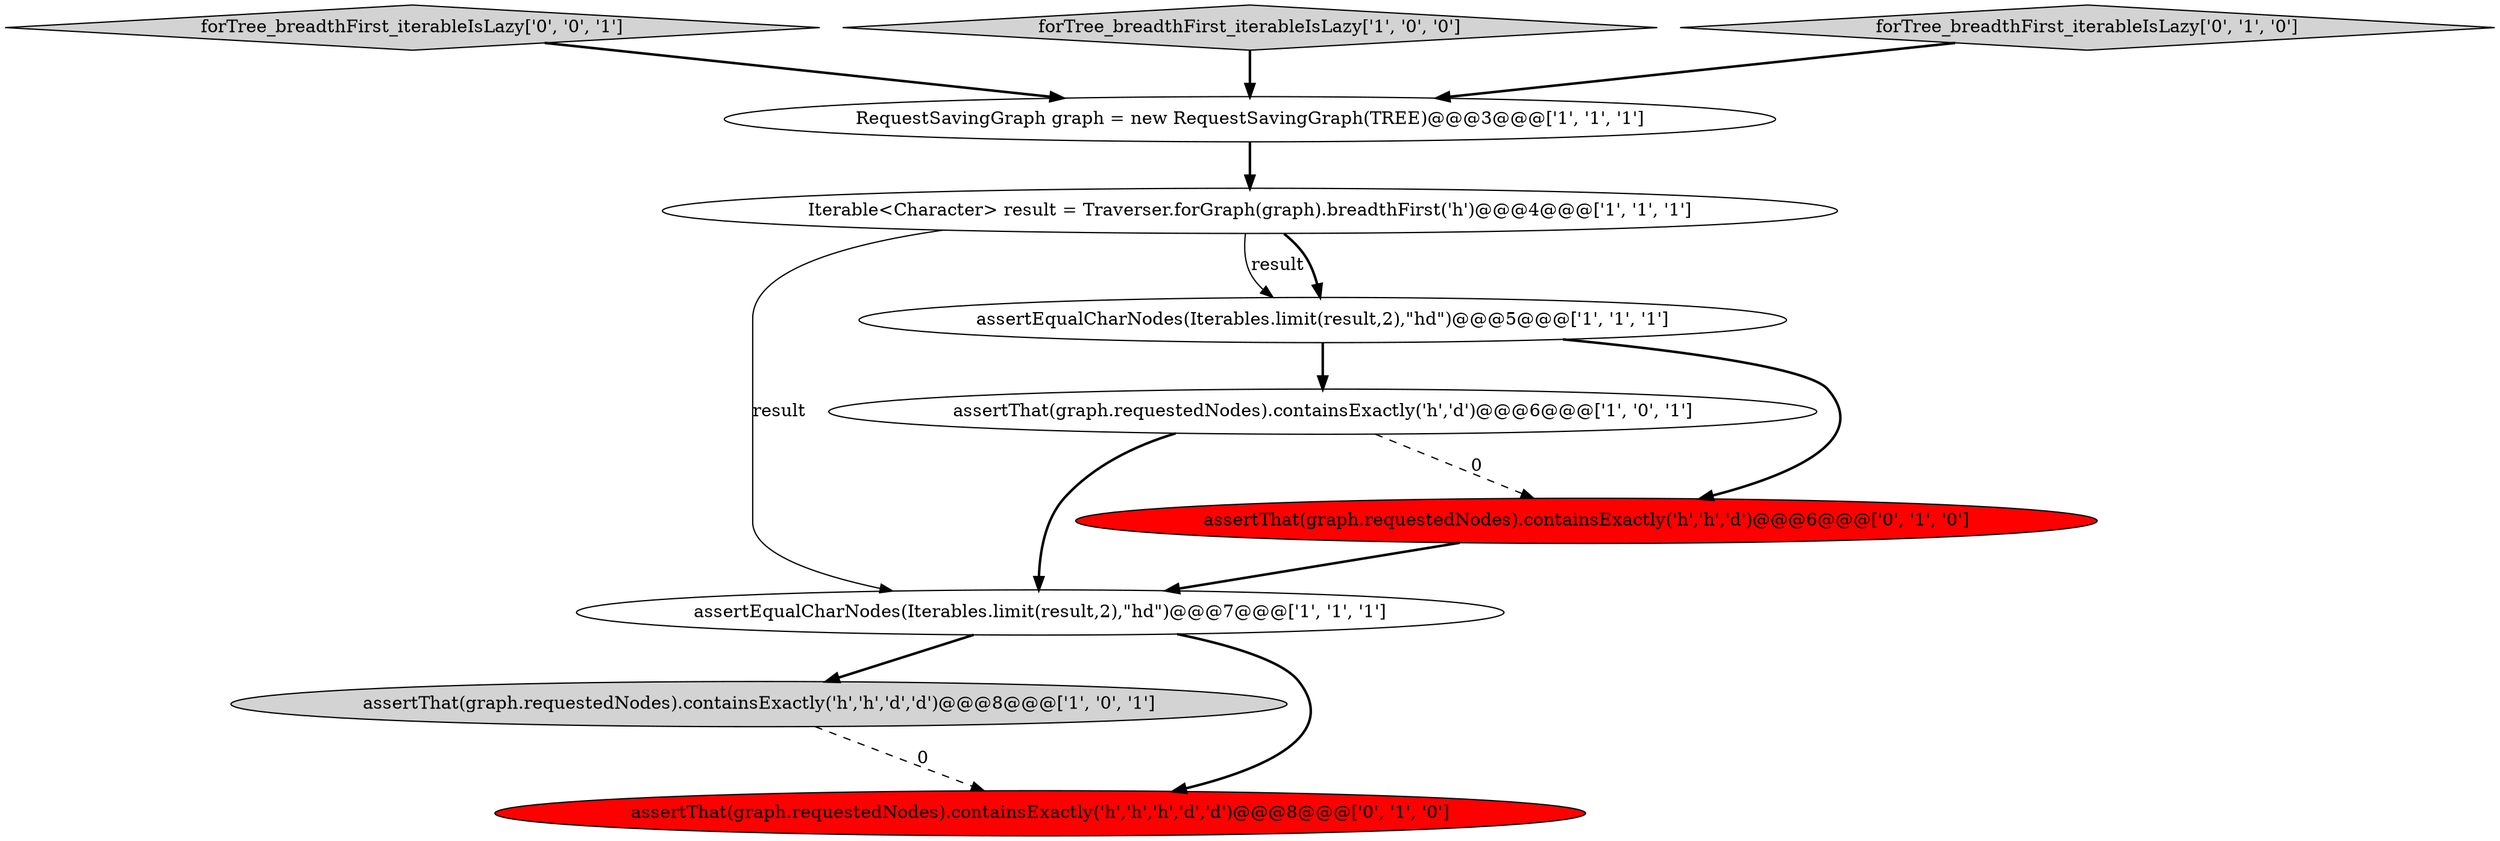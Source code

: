 digraph {
10 [style = filled, label = "forTree_breadthFirst_iterableIsLazy['0', '0', '1']", fillcolor = lightgray, shape = diamond image = "AAA0AAABBB3BBB"];
1 [style = filled, label = "assertThat(graph.requestedNodes).containsExactly('h','h','d','d')@@@8@@@['1', '0', '1']", fillcolor = lightgray, shape = ellipse image = "AAA0AAABBB1BBB"];
3 [style = filled, label = "assertEqualCharNodes(Iterables.limit(result,2),\"hd\")@@@7@@@['1', '1', '1']", fillcolor = white, shape = ellipse image = "AAA0AAABBB1BBB"];
6 [style = filled, label = "assertEqualCharNodes(Iterables.limit(result,2),\"hd\")@@@5@@@['1', '1', '1']", fillcolor = white, shape = ellipse image = "AAA0AAABBB1BBB"];
2 [style = filled, label = "forTree_breadthFirst_iterableIsLazy['1', '0', '0']", fillcolor = lightgray, shape = diamond image = "AAA0AAABBB1BBB"];
5 [style = filled, label = "assertThat(graph.requestedNodes).containsExactly('h','d')@@@6@@@['1', '0', '1']", fillcolor = white, shape = ellipse image = "AAA0AAABBB1BBB"];
4 [style = filled, label = "Iterable<Character> result = Traverser.forGraph(graph).breadthFirst('h')@@@4@@@['1', '1', '1']", fillcolor = white, shape = ellipse image = "AAA0AAABBB1BBB"];
7 [style = filled, label = "assertThat(graph.requestedNodes).containsExactly('h','h','d')@@@6@@@['0', '1', '0']", fillcolor = red, shape = ellipse image = "AAA1AAABBB2BBB"];
8 [style = filled, label = "assertThat(graph.requestedNodes).containsExactly('h','h','h','d','d')@@@8@@@['0', '1', '0']", fillcolor = red, shape = ellipse image = "AAA1AAABBB2BBB"];
9 [style = filled, label = "forTree_breadthFirst_iterableIsLazy['0', '1', '0']", fillcolor = lightgray, shape = diamond image = "AAA0AAABBB2BBB"];
0 [style = filled, label = "RequestSavingGraph graph = new RequestSavingGraph(TREE)@@@3@@@['1', '1', '1']", fillcolor = white, shape = ellipse image = "AAA0AAABBB1BBB"];
5->3 [style = bold, label=""];
4->3 [style = solid, label="result"];
6->5 [style = bold, label=""];
4->6 [style = solid, label="result"];
1->8 [style = dashed, label="0"];
2->0 [style = bold, label=""];
9->0 [style = bold, label=""];
6->7 [style = bold, label=""];
3->1 [style = bold, label=""];
5->7 [style = dashed, label="0"];
0->4 [style = bold, label=""];
4->6 [style = bold, label=""];
3->8 [style = bold, label=""];
7->3 [style = bold, label=""];
10->0 [style = bold, label=""];
}
